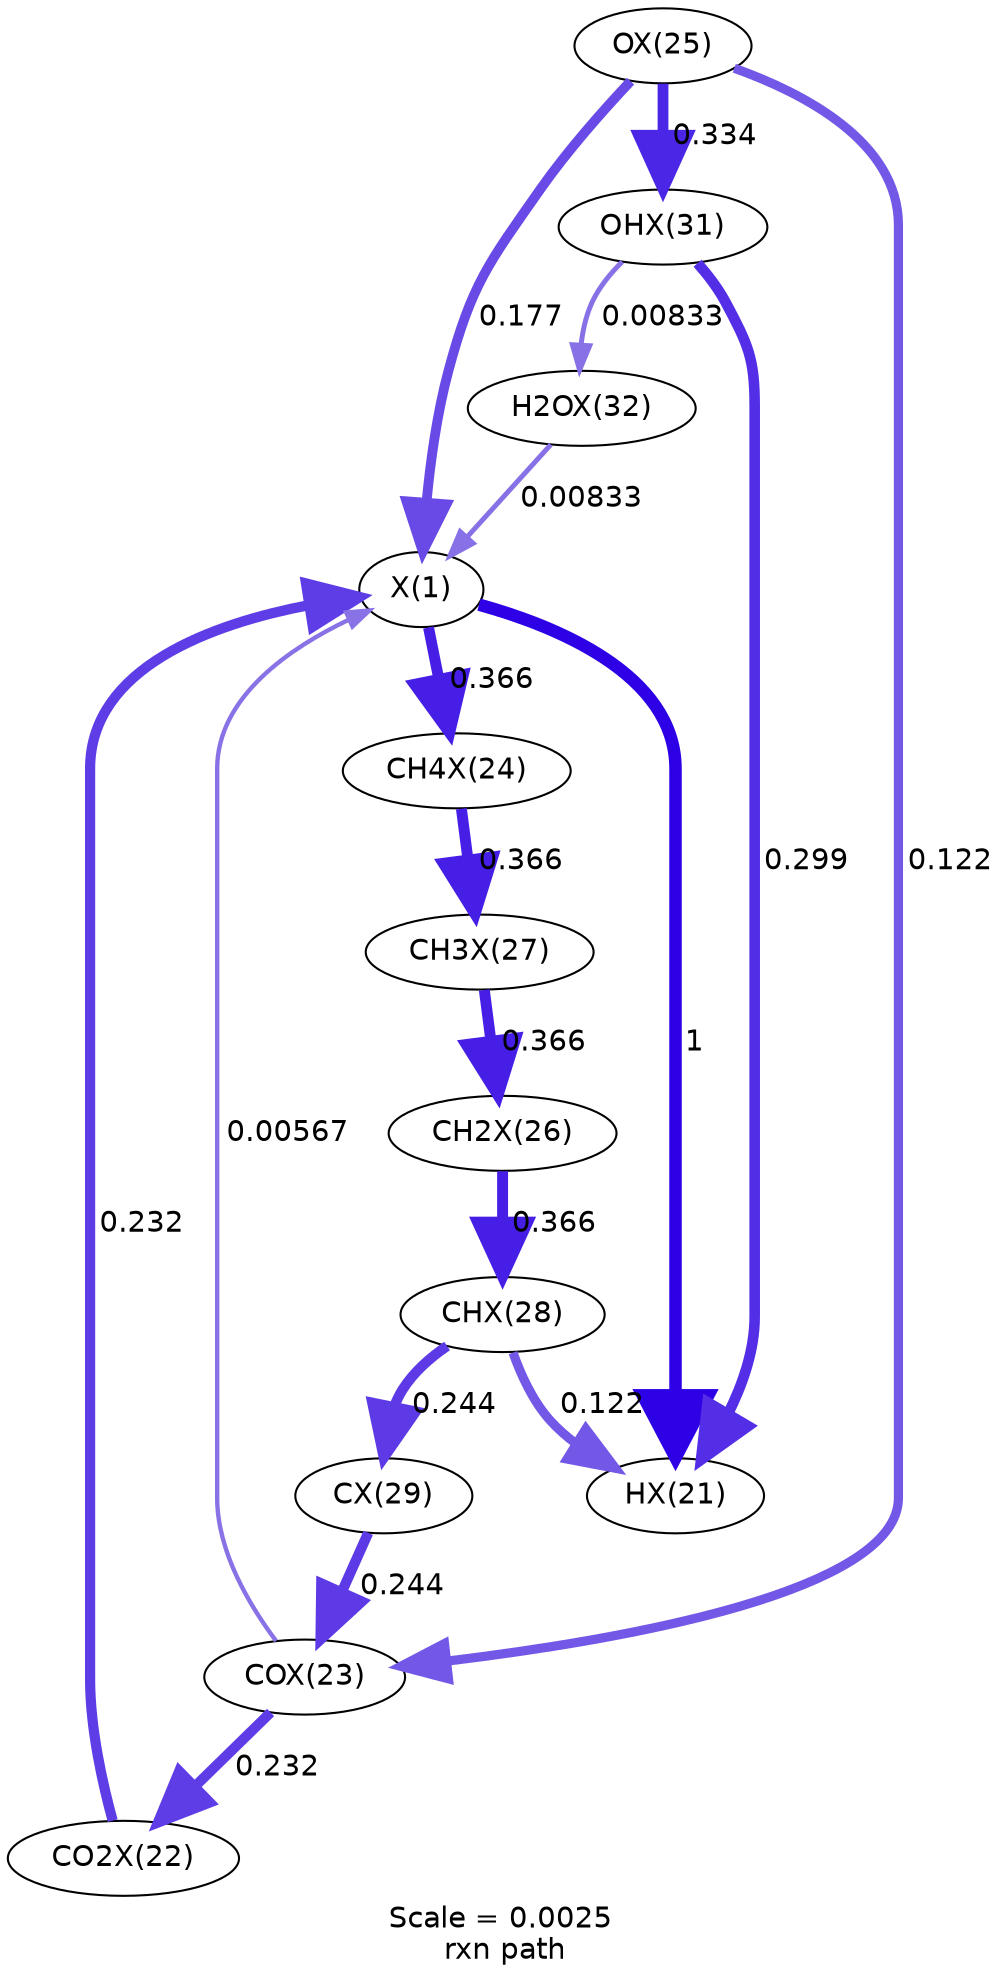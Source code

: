 digraph reaction_paths {
center=1;
s0 -> s1[fontname="Helvetica", penwidth=6, arrowsize=3, color="0.7, 1.5, 0.9"
, label=" 1"];
s2 -> s0[fontname="Helvetica", penwidth=4.9, arrowsize=2.45, color="0.7, 0.732, 0.9"
, label=" 0.232"];
s3 -> s0[fontname="Helvetica", penwidth=2.1, arrowsize=1.05, color="0.7, 0.506, 0.9"
, label=" 0.00567"];
s5 -> s0[fontname="Helvetica", penwidth=4.69, arrowsize=2.35, color="0.7, 0.677, 0.9"
, label=" 0.177"];
s12 -> s0[fontname="Helvetica", penwidth=2.39, arrowsize=1.19, color="0.7, 0.508, 0.9"
, label=" 0.00833"];
s0 -> s4[fontname="Helvetica", penwidth=5.24, arrowsize=2.62, color="0.7, 0.866, 0.9"
, label=" 0.366"];
s8 -> s1[fontname="Helvetica", penwidth=4.41, arrowsize=2.21, color="0.7, 0.622, 0.9"
, label=" 0.122"];
s11 -> s1[fontname="Helvetica", penwidth=5.09, arrowsize=2.54, color="0.7, 0.799, 0.9"
, label=" 0.299"];
s3 -> s2[fontname="Helvetica", penwidth=4.9, arrowsize=2.45, color="0.7, 0.732, 0.9"
, label=" 0.232"];
s5 -> s3[fontname="Helvetica", penwidth=4.41, arrowsize=2.21, color="0.7, 0.622, 0.9"
, label=" 0.122"];
s9 -> s3[fontname="Helvetica", penwidth=4.93, arrowsize=2.47, color="0.7, 0.744, 0.9"
, label=" 0.244"];
s5 -> s11[fontname="Helvetica", penwidth=5.17, arrowsize=2.59, color="0.7, 0.834, 0.9"
, label=" 0.334"];
s7 -> s6[fontname="Helvetica", penwidth=5.24, arrowsize=2.62, color="0.7, 0.866, 0.9"
, label=" 0.366"];
s6 -> s8[fontname="Helvetica", penwidth=5.24, arrowsize=2.62, color="0.7, 0.866, 0.9"
, label=" 0.366"];
s4 -> s7[fontname="Helvetica", penwidth=5.24, arrowsize=2.62, color="0.7, 0.866, 0.9"
, label=" 0.366"];
s8 -> s9[fontname="Helvetica", penwidth=4.93, arrowsize=2.47, color="0.7, 0.744, 0.9"
, label=" 0.244"];
s11 -> s12[fontname="Helvetica", penwidth=2.39, arrowsize=1.19, color="0.7, 0.508, 0.9"
, label=" 0.00833"];
s0 [ fontname="Helvetica", label="X(1)"];
s1 [ fontname="Helvetica", label="HX(21)"];
s2 [ fontname="Helvetica", label="CO2X(22)"];
s3 [ fontname="Helvetica", label="COX(23)"];
s4 [ fontname="Helvetica", label="CH4X(24)"];
s5 [ fontname="Helvetica", label="OX(25)"];
s6 [ fontname="Helvetica", label="CH2X(26)"];
s7 [ fontname="Helvetica", label="CH3X(27)"];
s8 [ fontname="Helvetica", label="CHX(28)"];
s9 [ fontname="Helvetica", label="CX(29)"];
s11 [ fontname="Helvetica", label="OHX(31)"];
s12 [ fontname="Helvetica", label="H2OX(32)"];
 label = "Scale = 0.0025\l rxn path";
 fontname = "Helvetica";
}
